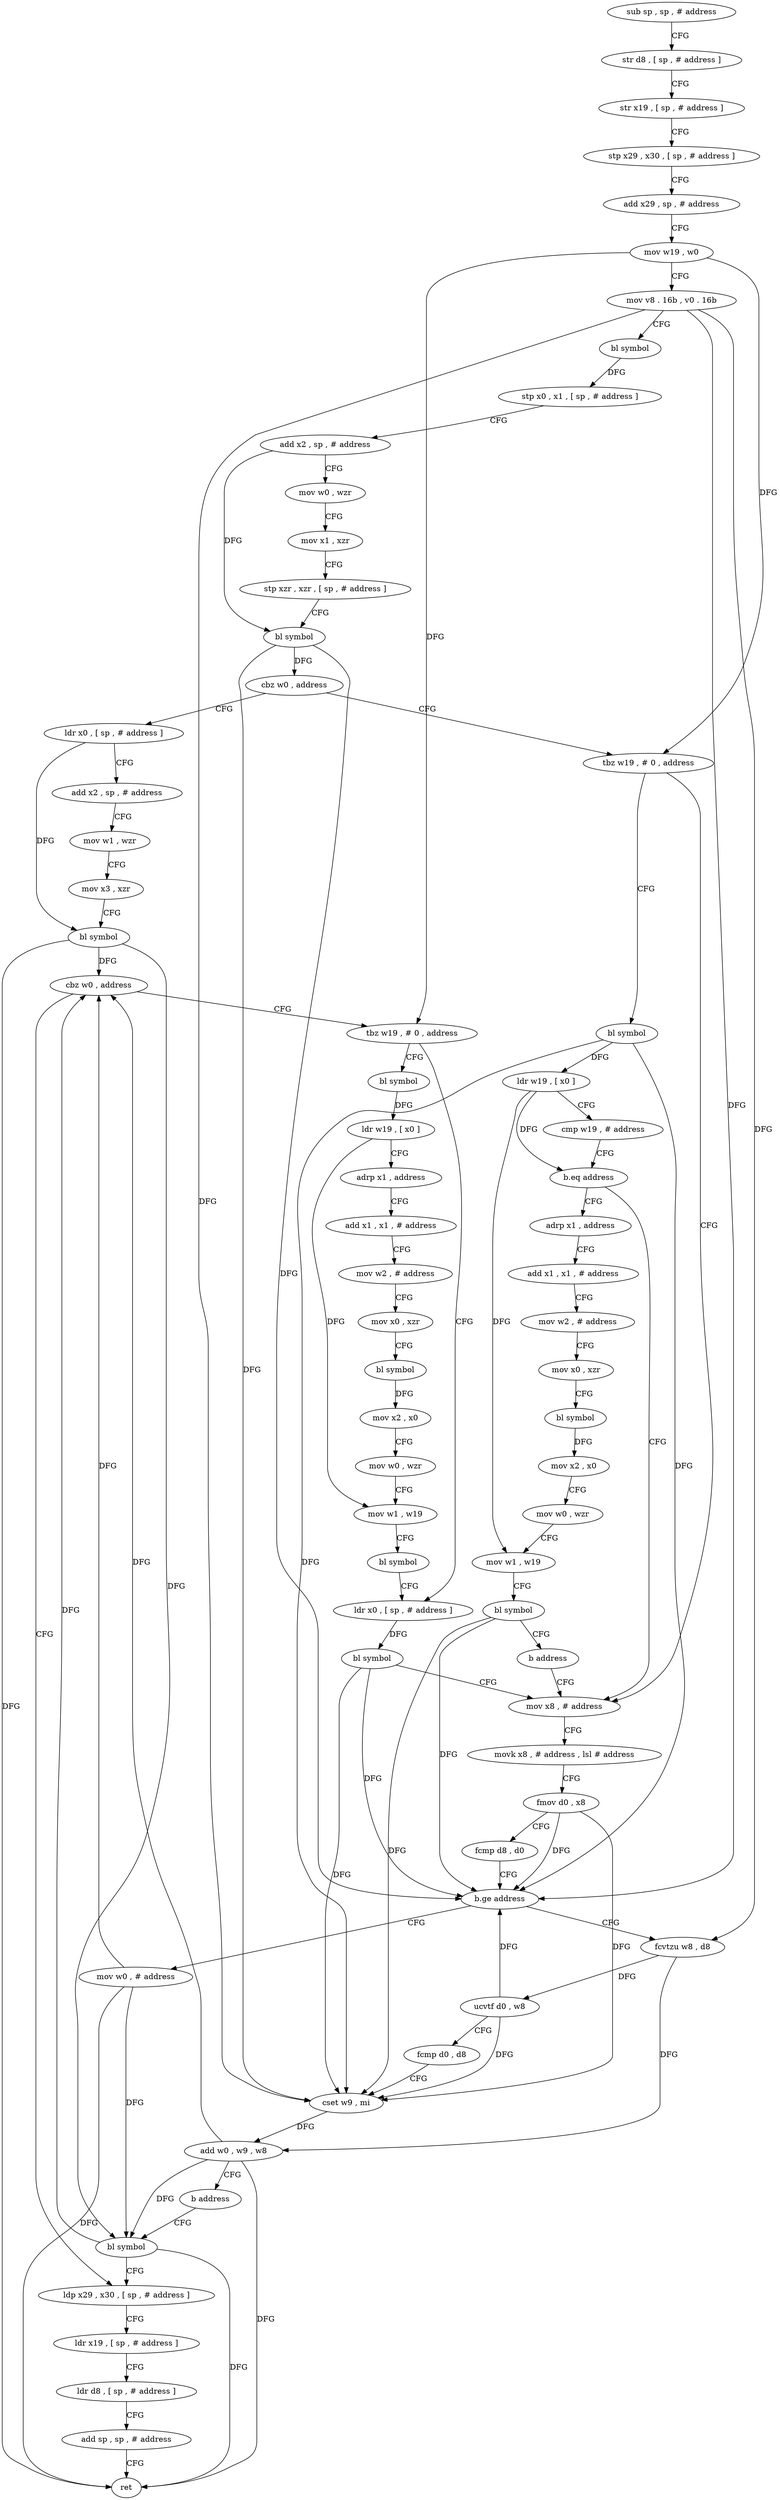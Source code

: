 digraph "func" {
"4204004" [label = "sub sp , sp , # address" ]
"4204008" [label = "str d8 , [ sp , # address ]" ]
"4204012" [label = "str x19 , [ sp , # address ]" ]
"4204016" [label = "stp x29 , x30 , [ sp , # address ]" ]
"4204020" [label = "add x29 , sp , # address" ]
"4204024" [label = "mov w19 , w0" ]
"4204028" [label = "mov v8 . 16b , v0 . 16b" ]
"4204032" [label = "bl symbol" ]
"4204036" [label = "stp x0 , x1 , [ sp , # address ]" ]
"4204040" [label = "add x2 , sp , # address" ]
"4204044" [label = "mov w0 , wzr" ]
"4204048" [label = "mov x1 , xzr" ]
"4204052" [label = "stp xzr , xzr , [ sp , # address ]" ]
"4204056" [label = "bl symbol" ]
"4204060" [label = "cbz w0 , address" ]
"4204124" [label = "ldr x0 , [ sp , # address ]" ]
"4204064" [label = "tbz w19 , # 0 , address" ]
"4204128" [label = "add x2 , sp , # address" ]
"4204132" [label = "mov w1 , wzr" ]
"4204136" [label = "mov x3 , xzr" ]
"4204140" [label = "bl symbol" ]
"4204144" [label = "cbz w0 , address" ]
"4204256" [label = "ldp x29 , x30 , [ sp , # address ]" ]
"4204148" [label = "tbz w19 , # 0 , address" ]
"4204204" [label = "mov x8 , # address" ]
"4204068" [label = "bl symbol" ]
"4204260" [label = "ldr x19 , [ sp , # address ]" ]
"4204264" [label = "ldr d8 , [ sp , # address ]" ]
"4204268" [label = "add sp , sp , # address" ]
"4204272" [label = "ret" ]
"4204196" [label = "ldr x0 , [ sp , # address ]" ]
"4204152" [label = "bl symbol" ]
"4204208" [label = "movk x8 , # address , lsl # address" ]
"4204212" [label = "fmov d0 , x8" ]
"4204216" [label = "fcmp d8 , d0" ]
"4204220" [label = "b.ge address" ]
"4204248" [label = "mov w0 , # address" ]
"4204224" [label = "fcvtzu w8 , d8" ]
"4204072" [label = "ldr w19 , [ x0 ]" ]
"4204076" [label = "cmp w19 , # address" ]
"4204080" [label = "b.eq address" ]
"4204084" [label = "adrp x1 , address" ]
"4204200" [label = "bl symbol" ]
"4204156" [label = "ldr w19 , [ x0 ]" ]
"4204160" [label = "adrp x1 , address" ]
"4204164" [label = "add x1 , x1 , # address" ]
"4204168" [label = "mov w2 , # address" ]
"4204172" [label = "mov x0 , xzr" ]
"4204176" [label = "bl symbol" ]
"4204180" [label = "mov x2 , x0" ]
"4204184" [label = "mov w0 , wzr" ]
"4204188" [label = "mov w1 , w19" ]
"4204192" [label = "bl symbol" ]
"4204252" [label = "bl symbol" ]
"4204228" [label = "ucvtf d0 , w8" ]
"4204232" [label = "fcmp d0 , d8" ]
"4204236" [label = "cset w9 , mi" ]
"4204240" [label = "add w0 , w9 , w8" ]
"4204244" [label = "b address" ]
"4204088" [label = "add x1 , x1 , # address" ]
"4204092" [label = "mov w2 , # address" ]
"4204096" [label = "mov x0 , xzr" ]
"4204100" [label = "bl symbol" ]
"4204104" [label = "mov x2 , x0" ]
"4204108" [label = "mov w0 , wzr" ]
"4204112" [label = "mov w1 , w19" ]
"4204116" [label = "bl symbol" ]
"4204120" [label = "b address" ]
"4204004" -> "4204008" [ label = "CFG" ]
"4204008" -> "4204012" [ label = "CFG" ]
"4204012" -> "4204016" [ label = "CFG" ]
"4204016" -> "4204020" [ label = "CFG" ]
"4204020" -> "4204024" [ label = "CFG" ]
"4204024" -> "4204028" [ label = "CFG" ]
"4204024" -> "4204064" [ label = "DFG" ]
"4204024" -> "4204148" [ label = "DFG" ]
"4204028" -> "4204032" [ label = "CFG" ]
"4204028" -> "4204220" [ label = "DFG" ]
"4204028" -> "4204224" [ label = "DFG" ]
"4204028" -> "4204236" [ label = "DFG" ]
"4204032" -> "4204036" [ label = "DFG" ]
"4204036" -> "4204040" [ label = "CFG" ]
"4204040" -> "4204044" [ label = "CFG" ]
"4204040" -> "4204056" [ label = "DFG" ]
"4204044" -> "4204048" [ label = "CFG" ]
"4204048" -> "4204052" [ label = "CFG" ]
"4204052" -> "4204056" [ label = "CFG" ]
"4204056" -> "4204060" [ label = "DFG" ]
"4204056" -> "4204220" [ label = "DFG" ]
"4204056" -> "4204236" [ label = "DFG" ]
"4204060" -> "4204124" [ label = "CFG" ]
"4204060" -> "4204064" [ label = "CFG" ]
"4204124" -> "4204128" [ label = "CFG" ]
"4204124" -> "4204140" [ label = "DFG" ]
"4204064" -> "4204204" [ label = "CFG" ]
"4204064" -> "4204068" [ label = "CFG" ]
"4204128" -> "4204132" [ label = "CFG" ]
"4204132" -> "4204136" [ label = "CFG" ]
"4204136" -> "4204140" [ label = "CFG" ]
"4204140" -> "4204144" [ label = "DFG" ]
"4204140" -> "4204272" [ label = "DFG" ]
"4204140" -> "4204252" [ label = "DFG" ]
"4204144" -> "4204256" [ label = "CFG" ]
"4204144" -> "4204148" [ label = "CFG" ]
"4204256" -> "4204260" [ label = "CFG" ]
"4204148" -> "4204196" [ label = "CFG" ]
"4204148" -> "4204152" [ label = "CFG" ]
"4204204" -> "4204208" [ label = "CFG" ]
"4204068" -> "4204072" [ label = "DFG" ]
"4204068" -> "4204220" [ label = "DFG" ]
"4204068" -> "4204236" [ label = "DFG" ]
"4204260" -> "4204264" [ label = "CFG" ]
"4204264" -> "4204268" [ label = "CFG" ]
"4204268" -> "4204272" [ label = "CFG" ]
"4204196" -> "4204200" [ label = "DFG" ]
"4204152" -> "4204156" [ label = "DFG" ]
"4204208" -> "4204212" [ label = "CFG" ]
"4204212" -> "4204216" [ label = "CFG" ]
"4204212" -> "4204220" [ label = "DFG" ]
"4204212" -> "4204236" [ label = "DFG" ]
"4204216" -> "4204220" [ label = "CFG" ]
"4204220" -> "4204248" [ label = "CFG" ]
"4204220" -> "4204224" [ label = "CFG" ]
"4204248" -> "4204252" [ label = "DFG" ]
"4204248" -> "4204144" [ label = "DFG" ]
"4204248" -> "4204272" [ label = "DFG" ]
"4204224" -> "4204228" [ label = "DFG" ]
"4204224" -> "4204240" [ label = "DFG" ]
"4204072" -> "4204076" [ label = "CFG" ]
"4204072" -> "4204080" [ label = "DFG" ]
"4204072" -> "4204112" [ label = "DFG" ]
"4204076" -> "4204080" [ label = "CFG" ]
"4204080" -> "4204204" [ label = "CFG" ]
"4204080" -> "4204084" [ label = "CFG" ]
"4204084" -> "4204088" [ label = "CFG" ]
"4204200" -> "4204204" [ label = "CFG" ]
"4204200" -> "4204220" [ label = "DFG" ]
"4204200" -> "4204236" [ label = "DFG" ]
"4204156" -> "4204160" [ label = "CFG" ]
"4204156" -> "4204188" [ label = "DFG" ]
"4204160" -> "4204164" [ label = "CFG" ]
"4204164" -> "4204168" [ label = "CFG" ]
"4204168" -> "4204172" [ label = "CFG" ]
"4204172" -> "4204176" [ label = "CFG" ]
"4204176" -> "4204180" [ label = "DFG" ]
"4204180" -> "4204184" [ label = "CFG" ]
"4204184" -> "4204188" [ label = "CFG" ]
"4204188" -> "4204192" [ label = "CFG" ]
"4204192" -> "4204196" [ label = "CFG" ]
"4204252" -> "4204256" [ label = "CFG" ]
"4204252" -> "4204144" [ label = "DFG" ]
"4204252" -> "4204272" [ label = "DFG" ]
"4204228" -> "4204232" [ label = "CFG" ]
"4204228" -> "4204220" [ label = "DFG" ]
"4204228" -> "4204236" [ label = "DFG" ]
"4204232" -> "4204236" [ label = "CFG" ]
"4204236" -> "4204240" [ label = "DFG" ]
"4204240" -> "4204244" [ label = "CFG" ]
"4204240" -> "4204144" [ label = "DFG" ]
"4204240" -> "4204252" [ label = "DFG" ]
"4204240" -> "4204272" [ label = "DFG" ]
"4204244" -> "4204252" [ label = "CFG" ]
"4204088" -> "4204092" [ label = "CFG" ]
"4204092" -> "4204096" [ label = "CFG" ]
"4204096" -> "4204100" [ label = "CFG" ]
"4204100" -> "4204104" [ label = "DFG" ]
"4204104" -> "4204108" [ label = "CFG" ]
"4204108" -> "4204112" [ label = "CFG" ]
"4204112" -> "4204116" [ label = "CFG" ]
"4204116" -> "4204120" [ label = "CFG" ]
"4204116" -> "4204220" [ label = "DFG" ]
"4204116" -> "4204236" [ label = "DFG" ]
"4204120" -> "4204204" [ label = "CFG" ]
}
